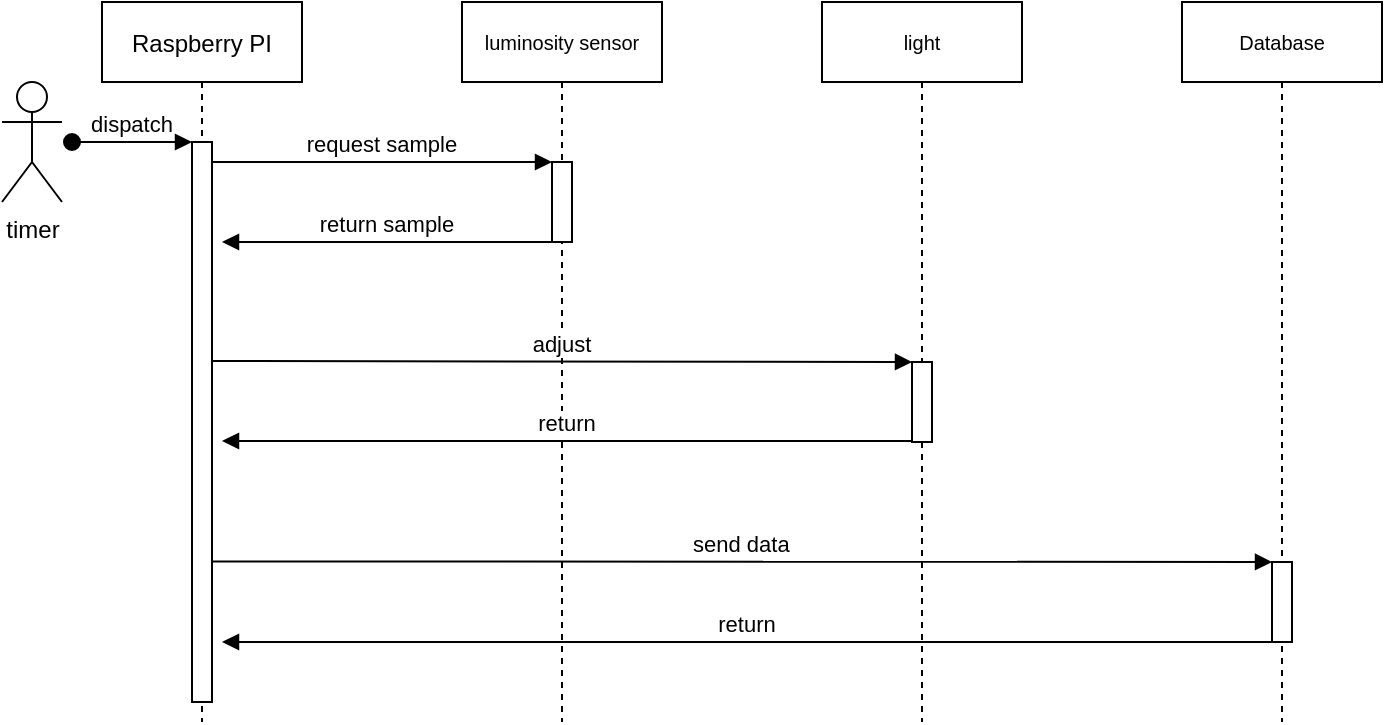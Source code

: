 <mxfile version="15.7.3" type="device"><diagram id="kgpKYQtTHZ0yAKxKKP6v" name="Page-1"><mxGraphModel dx="1038" dy="547" grid="1" gridSize="10" guides="1" tooltips="1" connect="1" arrows="1" fold="1" page="1" pageScale="1" pageWidth="850" pageHeight="1100" math="0" shadow="0"><root><mxCell id="0"/><mxCell id="1" parent="0"/><mxCell id="3nuBFxr9cyL0pnOWT2aG-1" value="Raspberry PI" style="shape=umlLifeline;perimeter=lifelinePerimeter;container=1;collapsible=0;recursiveResize=0;rounded=0;shadow=0;strokeWidth=1;" parent="1" vertex="1"><mxGeometry x="120" y="80" width="100" height="360" as="geometry"/></mxCell><mxCell id="3nuBFxr9cyL0pnOWT2aG-3" value="dispatch" style="verticalAlign=bottom;startArrow=oval;endArrow=block;startSize=8;shadow=0;strokeWidth=1;" parent="3nuBFxr9cyL0pnOWT2aG-1" target="3nuBFxr9cyL0pnOWT2aG-2" edge="1"><mxGeometry relative="1" as="geometry"><mxPoint x="-15" y="70" as="sourcePoint"/></mxGeometry></mxCell><mxCell id="3nuBFxr9cyL0pnOWT2aG-2" value="" style="points=[];perimeter=orthogonalPerimeter;rounded=0;shadow=0;strokeWidth=1;" parent="3nuBFxr9cyL0pnOWT2aG-1" vertex="1"><mxGeometry x="45" y="70" width="10" height="280" as="geometry"/></mxCell><mxCell id="3nuBFxr9cyL0pnOWT2aG-5" value="luminosity sensor" style="shape=umlLifeline;perimeter=lifelinePerimeter;container=1;collapsible=0;recursiveResize=0;rounded=0;shadow=0;strokeWidth=1;fontSize=10;" parent="1" vertex="1"><mxGeometry x="300" y="80" width="100" height="360" as="geometry"/></mxCell><mxCell id="3nuBFxr9cyL0pnOWT2aG-6" value="" style="points=[];perimeter=orthogonalPerimeter;rounded=0;shadow=0;strokeWidth=1;" parent="3nuBFxr9cyL0pnOWT2aG-5" vertex="1"><mxGeometry x="45" y="80" width="10" height="40" as="geometry"/></mxCell><mxCell id="V5uKcMq4RwRyj6rqlpI_-9" value="adjust" style="verticalAlign=bottom;endArrow=block;entryX=0;entryY=0;shadow=0;strokeWidth=1;" parent="3nuBFxr9cyL0pnOWT2aG-5" target="V5uKcMq4RwRyj6rqlpI_-8" edge="1"><mxGeometry relative="1" as="geometry"><mxPoint x="-125" y="179.5" as="sourcePoint"/></mxGeometry></mxCell><mxCell id="V5uKcMq4RwRyj6rqlpI_-10" value="return" style="verticalAlign=bottom;endArrow=block;entryX=1;entryY=0;shadow=0;strokeWidth=1;" parent="3nuBFxr9cyL0pnOWT2aG-5" source="V5uKcMq4RwRyj6rqlpI_-8" edge="1"><mxGeometry relative="1" as="geometry"><mxPoint x="-60" y="219.5" as="sourcePoint"/><mxPoint x="-120" y="219.5" as="targetPoint"/></mxGeometry></mxCell><mxCell id="3nuBFxr9cyL0pnOWT2aG-8" value="request sample" style="verticalAlign=bottom;endArrow=block;entryX=0;entryY=0;shadow=0;strokeWidth=1;" parent="1" source="3nuBFxr9cyL0pnOWT2aG-2" target="3nuBFxr9cyL0pnOWT2aG-6" edge="1"><mxGeometry relative="1" as="geometry"><mxPoint x="275" y="160" as="sourcePoint"/></mxGeometry></mxCell><mxCell id="3nuBFxr9cyL0pnOWT2aG-9" value="return sample" style="verticalAlign=bottom;endArrow=block;entryX=1;entryY=0;shadow=0;strokeWidth=1;" parent="1" source="3nuBFxr9cyL0pnOWT2aG-6" edge="1"><mxGeometry relative="1" as="geometry"><mxPoint x="240" y="200" as="sourcePoint"/><mxPoint x="180" y="200" as="targetPoint"/></mxGeometry></mxCell><mxCell id="V5uKcMq4RwRyj6rqlpI_-1" value="timer" style="shape=umlActor;verticalLabelPosition=bottom;verticalAlign=top;html=1;outlineConnect=0;" parent="1" vertex="1"><mxGeometry x="70" y="120" width="30" height="60" as="geometry"/></mxCell><mxCell id="V5uKcMq4RwRyj6rqlpI_-6" value="light" style="shape=umlLifeline;perimeter=lifelinePerimeter;container=1;collapsible=0;recursiveResize=0;rounded=0;shadow=0;strokeWidth=1;fontSize=10;" parent="1" vertex="1"><mxGeometry x="480" y="80" width="100" height="360" as="geometry"/></mxCell><mxCell id="V5uKcMq4RwRyj6rqlpI_-8" value="" style="points=[];perimeter=orthogonalPerimeter;rounded=0;shadow=0;strokeWidth=1;" parent="V5uKcMq4RwRyj6rqlpI_-6" vertex="1"><mxGeometry x="45" y="180" width="10" height="40" as="geometry"/></mxCell><mxCell id="V5uKcMq4RwRyj6rqlpI_-17" value="Database" style="shape=umlLifeline;perimeter=lifelinePerimeter;container=1;collapsible=0;recursiveResize=0;rounded=0;shadow=0;strokeWidth=1;fontSize=10;" parent="1" vertex="1"><mxGeometry x="660" y="80" width="100" height="360" as="geometry"/></mxCell><mxCell id="V5uKcMq4RwRyj6rqlpI_-22" value="" style="points=[];perimeter=orthogonalPerimeter;rounded=0;shadow=0;strokeWidth=1;" parent="V5uKcMq4RwRyj6rqlpI_-17" vertex="1"><mxGeometry x="45" y="280" width="10" height="40" as="geometry"/></mxCell><mxCell id="V5uKcMq4RwRyj6rqlpI_-23" value="send data" style="verticalAlign=bottom;endArrow=block;entryX=0;entryY=0;shadow=0;strokeWidth=1;exitX=0.967;exitY=0.749;exitDx=0;exitDy=0;exitPerimeter=0;" parent="1" source="3nuBFxr9cyL0pnOWT2aG-2" target="V5uKcMq4RwRyj6rqlpI_-22" edge="1"><mxGeometry relative="1" as="geometry"><mxPoint x="180" y="360" as="sourcePoint"/></mxGeometry></mxCell><mxCell id="V5uKcMq4RwRyj6rqlpI_-24" value="return" style="verticalAlign=bottom;endArrow=block;shadow=0;strokeWidth=1;" parent="1" source="V5uKcMq4RwRyj6rqlpI_-22" edge="1"><mxGeometry relative="1" as="geometry"><mxPoint x="600" y="400" as="sourcePoint"/><mxPoint x="180" y="400" as="targetPoint"/></mxGeometry></mxCell></root></mxGraphModel></diagram></mxfile>